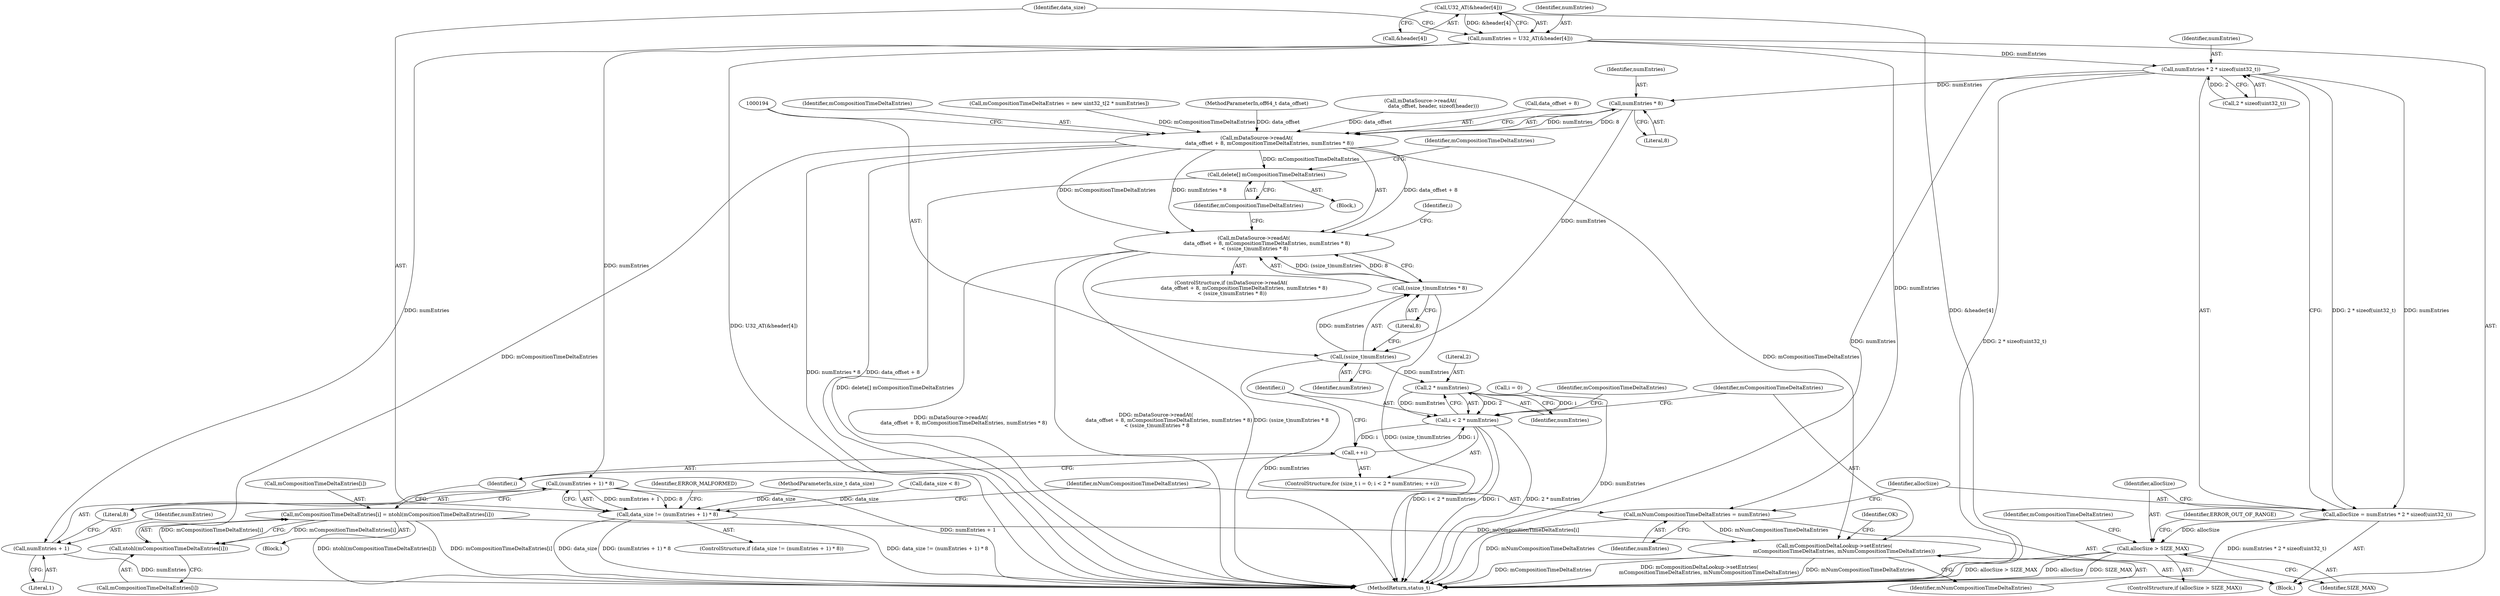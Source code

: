 digraph "0_Android_edd4a76eb4747bd19ed122df46fa46b452c12a0d@array" {
"1000143" [label="(Call,U32_AT(&header[4]))"];
"1000141" [label="(Call,numEntries = U32_AT(&header[4]))"];
"1000151" [label="(Call,(numEntries + 1) * 8)"];
"1000149" [label="(Call,data_size != (numEntries + 1) * 8)"];
"1000152" [label="(Call,numEntries + 1)"];
"1000159" [label="(Call,mNumCompositionTimeDeltaEntries = numEntries)"];
"1000226" [label="(Call,mCompositionDeltaLookup->setEntries(\n            mCompositionTimeDeltaEntries, mNumCompositionTimeDeltaEntries))"];
"1000165" [label="(Call,numEntries * 2 * sizeof(uint32_t))"];
"1000163" [label="(Call,allocSize = numEntries * 2 * sizeof(uint32_t))"];
"1000172" [label="(Call,allocSize > SIZE_MAX)"];
"1000189" [label="(Call,numEntries * 8)"];
"1000184" [label="(Call,mDataSource->readAt(\n                data_offset + 8, mCompositionTimeDeltaEntries, numEntries * 8))"];
"1000183" [label="(Call,mDataSource->readAt(\n                data_offset + 8, mCompositionTimeDeltaEntries, numEntries * 8)\n < (ssize_t)numEntries * 8)"];
"1000198" [label="(Call,delete[] mCompositionTimeDeltaEntries)"];
"1000222" [label="(Call,ntohl(mCompositionTimeDeltaEntries[i]))"];
"1000218" [label="(Call,mCompositionTimeDeltaEntries[i] = ntohl(mCompositionTimeDeltaEntries[i]))"];
"1000193" [label="(Call,(ssize_t)numEntries)"];
"1000192" [label="(Call,(ssize_t)numEntries * 8)"];
"1000212" [label="(Call,2 * numEntries)"];
"1000210" [label="(Call,i < 2 * numEntries)"];
"1000215" [label="(Call,++i)"];
"1000214" [label="(Identifier,numEntries)"];
"1000193" [label="(Call,(ssize_t)numEntries)"];
"1000199" [label="(Identifier,mCompositionTimeDeltaEntries)"];
"1000218" [label="(Call,mCompositionTimeDeltaEntries[i] = ntohl(mCompositionTimeDeltaEntries[i]))"];
"1000142" [label="(Identifier,numEntries)"];
"1000219" [label="(Call,mCompositionTimeDeltaEntries[i])"];
"1000217" [label="(Block,)"];
"1000183" [label="(Call,mDataSource->readAt(\n                data_offset + 8, mCompositionTimeDeltaEntries, numEntries * 8)\n < (ssize_t)numEntries * 8)"];
"1000213" [label="(Literal,2)"];
"1000149" [label="(Call,data_size != (numEntries + 1) * 8)"];
"1000211" [label="(Identifier,i)"];
"1000111" [label="(Call,data_size < 8)"];
"1000158" [label="(Identifier,ERROR_MALFORMED)"];
"1000161" [label="(Identifier,numEntries)"];
"1000165" [label="(Call,numEntries * 2 * sizeof(uint32_t))"];
"1000207" [label="(Call,i = 0)"];
"1000163" [label="(Call,allocSize = numEntries * 2 * sizeof(uint32_t))"];
"1000216" [label="(Identifier,i)"];
"1000160" [label="(Identifier,mNumCompositionTimeDeltaEntries)"];
"1000208" [label="(Identifier,i)"];
"1000212" [label="(Call,2 * numEntries)"];
"1000159" [label="(Call,mNumCompositionTimeDeltaEntries = numEntries)"];
"1000172" [label="(Call,allocSize > SIZE_MAX)"];
"1000120" [label="(Call,mDataSource->readAt(\n                data_offset, header, sizeof(header)))"];
"1000230" [label="(Identifier,OK)"];
"1000167" [label="(Call,2 * sizeof(uint32_t))"];
"1000201" [label="(Identifier,mCompositionTimeDeltaEntries)"];
"1000103" [label="(Block,)"];
"1000143" [label="(Call,U32_AT(&header[4]))"];
"1000210" [label="(Call,i < 2 * numEntries)"];
"1000171" [label="(ControlStructure,if (allocSize > SIZE_MAX))"];
"1000155" [label="(Literal,8)"];
"1000173" [label="(Identifier,allocSize)"];
"1000144" [label="(Call,&header[4])"];
"1000102" [label="(MethodParameterIn,size_t data_size)"];
"1000189" [label="(Call,numEntries * 8)"];
"1000220" [label="(Identifier,mCompositionTimeDeltaEntries)"];
"1000226" [label="(Call,mCompositionDeltaLookup->setEntries(\n            mCompositionTimeDeltaEntries, mNumCompositionTimeDeltaEntries))"];
"1000185" [label="(Call,data_offset + 8)"];
"1000141" [label="(Call,numEntries = U32_AT(&header[4]))"];
"1000174" [label="(Identifier,SIZE_MAX)"];
"1000150" [label="(Identifier,data_size)"];
"1000215" [label="(Call,++i)"];
"1000166" [label="(Identifier,numEntries)"];
"1000198" [label="(Call,delete[] mCompositionTimeDeltaEntries)"];
"1000222" [label="(Call,ntohl(mCompositionTimeDeltaEntries[i]))"];
"1000228" [label="(Identifier,mNumCompositionTimeDeltaEntries)"];
"1000227" [label="(Identifier,mCompositionTimeDeltaEntries)"];
"1000184" [label="(Call,mDataSource->readAt(\n                data_offset + 8, mCompositionTimeDeltaEntries, numEntries * 8))"];
"1000191" [label="(Literal,8)"];
"1000188" [label="(Identifier,mCompositionTimeDeltaEntries)"];
"1000192" [label="(Call,(ssize_t)numEntries * 8)"];
"1000190" [label="(Identifier,numEntries)"];
"1000223" [label="(Call,mCompositionTimeDeltaEntries[i])"];
"1000196" [label="(Literal,8)"];
"1000152" [label="(Call,numEntries + 1)"];
"1000177" [label="(Identifier,ERROR_OUT_OF_RANGE)"];
"1000231" [label="(MethodReturn,status_t)"];
"1000178" [label="(Call,mCompositionTimeDeltaEntries = new uint32_t[2 * numEntries])"];
"1000164" [label="(Identifier,allocSize)"];
"1000205" [label="(ControlStructure,for (size_t i = 0; i < 2 * numEntries; ++i))"];
"1000154" [label="(Literal,1)"];
"1000182" [label="(ControlStructure,if (mDataSource->readAt(\n                data_offset + 8, mCompositionTimeDeltaEntries, numEntries * 8)\n < (ssize_t)numEntries * 8))"];
"1000179" [label="(Identifier,mCompositionTimeDeltaEntries)"];
"1000101" [label="(MethodParameterIn,off64_t data_offset)"];
"1000197" [label="(Block,)"];
"1000195" [label="(Identifier,numEntries)"];
"1000148" [label="(ControlStructure,if (data_size != (numEntries + 1) * 8))"];
"1000153" [label="(Identifier,numEntries)"];
"1000151" [label="(Call,(numEntries + 1) * 8)"];
"1000143" -> "1000141"  [label="AST: "];
"1000143" -> "1000144"  [label="CFG: "];
"1000144" -> "1000143"  [label="AST: "];
"1000141" -> "1000143"  [label="CFG: "];
"1000143" -> "1000231"  [label="DDG: &header[4]"];
"1000143" -> "1000141"  [label="DDG: &header[4]"];
"1000141" -> "1000103"  [label="AST: "];
"1000142" -> "1000141"  [label="AST: "];
"1000150" -> "1000141"  [label="CFG: "];
"1000141" -> "1000231"  [label="DDG: U32_AT(&header[4])"];
"1000141" -> "1000151"  [label="DDG: numEntries"];
"1000141" -> "1000152"  [label="DDG: numEntries"];
"1000141" -> "1000159"  [label="DDG: numEntries"];
"1000141" -> "1000165"  [label="DDG: numEntries"];
"1000151" -> "1000149"  [label="AST: "];
"1000151" -> "1000155"  [label="CFG: "];
"1000152" -> "1000151"  [label="AST: "];
"1000155" -> "1000151"  [label="AST: "];
"1000149" -> "1000151"  [label="CFG: "];
"1000151" -> "1000231"  [label="DDG: numEntries + 1"];
"1000151" -> "1000149"  [label="DDG: numEntries + 1"];
"1000151" -> "1000149"  [label="DDG: 8"];
"1000149" -> "1000148"  [label="AST: "];
"1000150" -> "1000149"  [label="AST: "];
"1000158" -> "1000149"  [label="CFG: "];
"1000160" -> "1000149"  [label="CFG: "];
"1000149" -> "1000231"  [label="DDG: (numEntries + 1) * 8"];
"1000149" -> "1000231"  [label="DDG: data_size != (numEntries + 1) * 8"];
"1000149" -> "1000231"  [label="DDG: data_size"];
"1000111" -> "1000149"  [label="DDG: data_size"];
"1000102" -> "1000149"  [label="DDG: data_size"];
"1000152" -> "1000154"  [label="CFG: "];
"1000153" -> "1000152"  [label="AST: "];
"1000154" -> "1000152"  [label="AST: "];
"1000155" -> "1000152"  [label="CFG: "];
"1000152" -> "1000231"  [label="DDG: numEntries"];
"1000159" -> "1000103"  [label="AST: "];
"1000159" -> "1000161"  [label="CFG: "];
"1000160" -> "1000159"  [label="AST: "];
"1000161" -> "1000159"  [label="AST: "];
"1000164" -> "1000159"  [label="CFG: "];
"1000159" -> "1000231"  [label="DDG: mNumCompositionTimeDeltaEntries"];
"1000159" -> "1000226"  [label="DDG: mNumCompositionTimeDeltaEntries"];
"1000226" -> "1000103"  [label="AST: "];
"1000226" -> "1000228"  [label="CFG: "];
"1000227" -> "1000226"  [label="AST: "];
"1000228" -> "1000226"  [label="AST: "];
"1000230" -> "1000226"  [label="CFG: "];
"1000226" -> "1000231"  [label="DDG: mCompositionTimeDeltaEntries"];
"1000226" -> "1000231"  [label="DDG: mCompositionDeltaLookup->setEntries(\n            mCompositionTimeDeltaEntries, mNumCompositionTimeDeltaEntries)"];
"1000226" -> "1000231"  [label="DDG: mNumCompositionTimeDeltaEntries"];
"1000184" -> "1000226"  [label="DDG: mCompositionTimeDeltaEntries"];
"1000218" -> "1000226"  [label="DDG: mCompositionTimeDeltaEntries[i]"];
"1000165" -> "1000163"  [label="AST: "];
"1000165" -> "1000167"  [label="CFG: "];
"1000166" -> "1000165"  [label="AST: "];
"1000167" -> "1000165"  [label="AST: "];
"1000163" -> "1000165"  [label="CFG: "];
"1000165" -> "1000231"  [label="DDG: numEntries"];
"1000165" -> "1000231"  [label="DDG: 2 * sizeof(uint32_t)"];
"1000165" -> "1000163"  [label="DDG: numEntries"];
"1000165" -> "1000163"  [label="DDG: 2 * sizeof(uint32_t)"];
"1000167" -> "1000165"  [label="DDG: 2"];
"1000165" -> "1000189"  [label="DDG: numEntries"];
"1000163" -> "1000103"  [label="AST: "];
"1000164" -> "1000163"  [label="AST: "];
"1000173" -> "1000163"  [label="CFG: "];
"1000163" -> "1000231"  [label="DDG: numEntries * 2 * sizeof(uint32_t)"];
"1000163" -> "1000172"  [label="DDG: allocSize"];
"1000172" -> "1000171"  [label="AST: "];
"1000172" -> "1000174"  [label="CFG: "];
"1000173" -> "1000172"  [label="AST: "];
"1000174" -> "1000172"  [label="AST: "];
"1000177" -> "1000172"  [label="CFG: "];
"1000179" -> "1000172"  [label="CFG: "];
"1000172" -> "1000231"  [label="DDG: allocSize > SIZE_MAX"];
"1000172" -> "1000231"  [label="DDG: allocSize"];
"1000172" -> "1000231"  [label="DDG: SIZE_MAX"];
"1000189" -> "1000184"  [label="AST: "];
"1000189" -> "1000191"  [label="CFG: "];
"1000190" -> "1000189"  [label="AST: "];
"1000191" -> "1000189"  [label="AST: "];
"1000184" -> "1000189"  [label="CFG: "];
"1000189" -> "1000184"  [label="DDG: numEntries"];
"1000189" -> "1000184"  [label="DDG: 8"];
"1000189" -> "1000193"  [label="DDG: numEntries"];
"1000184" -> "1000183"  [label="AST: "];
"1000185" -> "1000184"  [label="AST: "];
"1000188" -> "1000184"  [label="AST: "];
"1000194" -> "1000184"  [label="CFG: "];
"1000184" -> "1000231"  [label="DDG: data_offset + 8"];
"1000184" -> "1000231"  [label="DDG: numEntries * 8"];
"1000184" -> "1000183"  [label="DDG: data_offset + 8"];
"1000184" -> "1000183"  [label="DDG: mCompositionTimeDeltaEntries"];
"1000184" -> "1000183"  [label="DDG: numEntries * 8"];
"1000120" -> "1000184"  [label="DDG: data_offset"];
"1000101" -> "1000184"  [label="DDG: data_offset"];
"1000178" -> "1000184"  [label="DDG: mCompositionTimeDeltaEntries"];
"1000184" -> "1000198"  [label="DDG: mCompositionTimeDeltaEntries"];
"1000184" -> "1000222"  [label="DDG: mCompositionTimeDeltaEntries"];
"1000183" -> "1000182"  [label="AST: "];
"1000183" -> "1000192"  [label="CFG: "];
"1000192" -> "1000183"  [label="AST: "];
"1000199" -> "1000183"  [label="CFG: "];
"1000208" -> "1000183"  [label="CFG: "];
"1000183" -> "1000231"  [label="DDG: mDataSource->readAt(\n                data_offset + 8, mCompositionTimeDeltaEntries, numEntries * 8)"];
"1000183" -> "1000231"  [label="DDG: mDataSource->readAt(\n                data_offset + 8, mCompositionTimeDeltaEntries, numEntries * 8)\n < (ssize_t)numEntries * 8"];
"1000183" -> "1000231"  [label="DDG: (ssize_t)numEntries * 8"];
"1000192" -> "1000183"  [label="DDG: (ssize_t)numEntries"];
"1000192" -> "1000183"  [label="DDG: 8"];
"1000198" -> "1000197"  [label="AST: "];
"1000198" -> "1000199"  [label="CFG: "];
"1000199" -> "1000198"  [label="AST: "];
"1000201" -> "1000198"  [label="CFG: "];
"1000198" -> "1000231"  [label="DDG: delete[] mCompositionTimeDeltaEntries"];
"1000222" -> "1000218"  [label="AST: "];
"1000222" -> "1000223"  [label="CFG: "];
"1000223" -> "1000222"  [label="AST: "];
"1000218" -> "1000222"  [label="CFG: "];
"1000222" -> "1000218"  [label="DDG: mCompositionTimeDeltaEntries[i]"];
"1000218" -> "1000222"  [label="DDG: mCompositionTimeDeltaEntries[i]"];
"1000218" -> "1000217"  [label="AST: "];
"1000219" -> "1000218"  [label="AST: "];
"1000216" -> "1000218"  [label="CFG: "];
"1000218" -> "1000231"  [label="DDG: mCompositionTimeDeltaEntries[i]"];
"1000218" -> "1000231"  [label="DDG: ntohl(mCompositionTimeDeltaEntries[i])"];
"1000193" -> "1000192"  [label="AST: "];
"1000193" -> "1000195"  [label="CFG: "];
"1000194" -> "1000193"  [label="AST: "];
"1000195" -> "1000193"  [label="AST: "];
"1000196" -> "1000193"  [label="CFG: "];
"1000193" -> "1000231"  [label="DDG: numEntries"];
"1000193" -> "1000192"  [label="DDG: numEntries"];
"1000193" -> "1000212"  [label="DDG: numEntries"];
"1000192" -> "1000196"  [label="CFG: "];
"1000196" -> "1000192"  [label="AST: "];
"1000192" -> "1000231"  [label="DDG: (ssize_t)numEntries"];
"1000212" -> "1000210"  [label="AST: "];
"1000212" -> "1000214"  [label="CFG: "];
"1000213" -> "1000212"  [label="AST: "];
"1000214" -> "1000212"  [label="AST: "];
"1000210" -> "1000212"  [label="CFG: "];
"1000212" -> "1000231"  [label="DDG: numEntries"];
"1000212" -> "1000210"  [label="DDG: 2"];
"1000212" -> "1000210"  [label="DDG: numEntries"];
"1000210" -> "1000205"  [label="AST: "];
"1000211" -> "1000210"  [label="AST: "];
"1000220" -> "1000210"  [label="CFG: "];
"1000227" -> "1000210"  [label="CFG: "];
"1000210" -> "1000231"  [label="DDG: 2 * numEntries"];
"1000210" -> "1000231"  [label="DDG: i < 2 * numEntries"];
"1000210" -> "1000231"  [label="DDG: i"];
"1000215" -> "1000210"  [label="DDG: i"];
"1000207" -> "1000210"  [label="DDG: i"];
"1000210" -> "1000215"  [label="DDG: i"];
"1000215" -> "1000205"  [label="AST: "];
"1000215" -> "1000216"  [label="CFG: "];
"1000216" -> "1000215"  [label="AST: "];
"1000211" -> "1000215"  [label="CFG: "];
}
